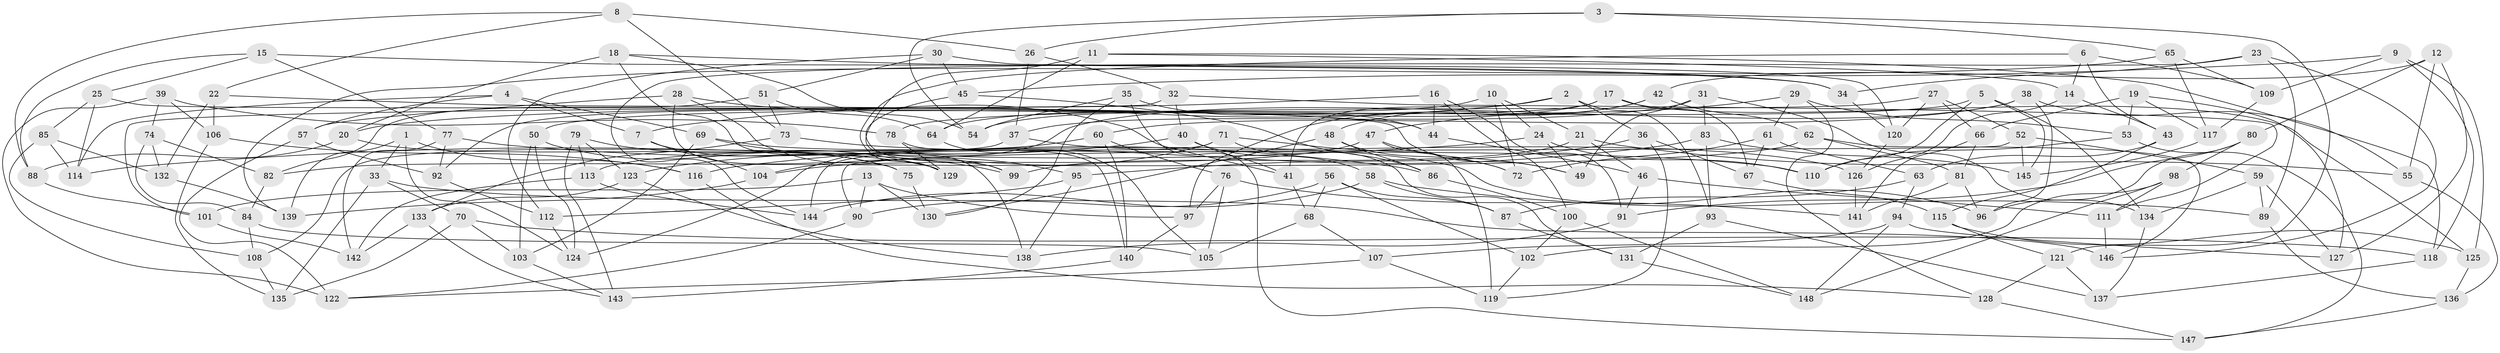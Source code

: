 // coarse degree distribution, {6: 0.20454545454545456, 8: 0.20454545454545456, 9: 0.06818181818181818, 12: 0.045454545454545456, 7: 0.06818181818181818, 11: 0.045454545454545456, 16: 0.022727272727272728, 3: 0.022727272727272728, 10: 0.09090909090909091, 15: 0.022727272727272728, 5: 0.06818181818181818, 13: 0.022727272727272728, 4: 0.11363636363636363}
// Generated by graph-tools (version 1.1) at 2025/20/03/04/25 18:20:58]
// undirected, 148 vertices, 296 edges
graph export_dot {
graph [start="1"]
  node [color=gray90,style=filled];
  1;
  2;
  3;
  4;
  5;
  6;
  7;
  8;
  9;
  10;
  11;
  12;
  13;
  14;
  15;
  16;
  17;
  18;
  19;
  20;
  21;
  22;
  23;
  24;
  25;
  26;
  27;
  28;
  29;
  30;
  31;
  32;
  33;
  34;
  35;
  36;
  37;
  38;
  39;
  40;
  41;
  42;
  43;
  44;
  45;
  46;
  47;
  48;
  49;
  50;
  51;
  52;
  53;
  54;
  55;
  56;
  57;
  58;
  59;
  60;
  61;
  62;
  63;
  64;
  65;
  66;
  67;
  68;
  69;
  70;
  71;
  72;
  73;
  74;
  75;
  76;
  77;
  78;
  79;
  80;
  81;
  82;
  83;
  84;
  85;
  86;
  87;
  88;
  89;
  90;
  91;
  92;
  93;
  94;
  95;
  96;
  97;
  98;
  99;
  100;
  101;
  102;
  103;
  104;
  105;
  106;
  107;
  108;
  109;
  110;
  111;
  112;
  113;
  114;
  115;
  116;
  117;
  118;
  119;
  120;
  121;
  122;
  123;
  124;
  125;
  126;
  127;
  128;
  129;
  130;
  131;
  132;
  133;
  134;
  135;
  136;
  137;
  138;
  139;
  140;
  141;
  142;
  143;
  144;
  145;
  146;
  147;
  148;
  1 -- 116;
  1 -- 33;
  1 -- 124;
  1 -- 139;
  2 -- 7;
  2 -- 93;
  2 -- 36;
  2 -- 41;
  3 -- 65;
  3 -- 26;
  3 -- 121;
  3 -- 54;
  4 -- 7;
  4 -- 57;
  4 -- 114;
  4 -- 69;
  5 -- 134;
  5 -- 145;
  5 -- 50;
  5 -- 110;
  6 -- 43;
  6 -- 14;
  6 -- 109;
  6 -- 129;
  7 -- 104;
  7 -- 75;
  8 -- 22;
  8 -- 88;
  8 -- 26;
  8 -- 73;
  9 -- 118;
  9 -- 45;
  9 -- 125;
  9 -- 109;
  10 -- 21;
  10 -- 72;
  10 -- 24;
  10 -- 64;
  11 -- 118;
  11 -- 14;
  11 -- 64;
  11 -- 95;
  12 -- 42;
  12 -- 127;
  12 -- 55;
  12 -- 80;
  13 -- 97;
  13 -- 101;
  13 -- 90;
  13 -- 130;
  14 -- 126;
  14 -- 43;
  15 -- 77;
  15 -- 88;
  15 -- 34;
  15 -- 25;
  16 -- 100;
  16 -- 20;
  16 -- 44;
  16 -- 91;
  17 -- 125;
  17 -- 92;
  17 -- 67;
  17 -- 54;
  18 -- 34;
  18 -- 20;
  18 -- 138;
  18 -- 54;
  19 -- 53;
  19 -- 117;
  19 -- 127;
  19 -- 66;
  20 -- 129;
  20 -- 88;
  21 -- 55;
  21 -- 99;
  21 -- 46;
  22 -- 44;
  22 -- 106;
  22 -- 132;
  23 -- 146;
  23 -- 34;
  23 -- 89;
  23 -- 144;
  24 -- 114;
  24 -- 110;
  24 -- 49;
  25 -- 85;
  25 -- 49;
  25 -- 114;
  26 -- 37;
  26 -- 32;
  27 -- 66;
  27 -- 120;
  27 -- 78;
  27 -- 52;
  28 -- 41;
  28 -- 99;
  28 -- 75;
  28 -- 57;
  29 -- 47;
  29 -- 53;
  29 -- 128;
  29 -- 61;
  30 -- 112;
  30 -- 51;
  30 -- 120;
  30 -- 45;
  31 -- 37;
  31 -- 83;
  31 -- 134;
  31 -- 49;
  32 -- 111;
  32 -- 101;
  32 -- 40;
  33 -- 70;
  33 -- 146;
  33 -- 135;
  34 -- 120;
  35 -- 147;
  35 -- 44;
  35 -- 130;
  35 -- 54;
  36 -- 67;
  36 -- 119;
  36 -- 95;
  37 -- 108;
  37 -- 126;
  38 -- 96;
  38 -- 124;
  38 -- 60;
  38 -- 55;
  39 -- 74;
  39 -- 78;
  39 -- 122;
  39 -- 106;
  40 -- 41;
  40 -- 123;
  40 -- 58;
  41 -- 68;
  42 -- 97;
  42 -- 48;
  42 -- 62;
  43 -- 63;
  43 -- 115;
  44 -- 46;
  45 -- 86;
  45 -- 99;
  46 -- 91;
  46 -- 111;
  47 -- 104;
  47 -- 119;
  47 -- 49;
  48 -- 86;
  48 -- 72;
  48 -- 130;
  50 -- 124;
  50 -- 75;
  50 -- 103;
  51 -- 73;
  51 -- 64;
  51 -- 82;
  52 -- 59;
  52 -- 90;
  52 -- 145;
  53 -- 110;
  53 -- 147;
  55 -- 136;
  56 -- 102;
  56 -- 68;
  56 -- 87;
  56 -- 90;
  57 -- 92;
  57 -- 122;
  58 -- 144;
  58 -- 89;
  58 -- 87;
  59 -- 89;
  59 -- 134;
  59 -- 127;
  60 -- 113;
  60 -- 140;
  60 -- 76;
  61 -- 67;
  61 -- 63;
  61 -- 72;
  62 -- 146;
  62 -- 81;
  62 -- 82;
  63 -- 94;
  63 -- 87;
  64 -- 105;
  65 -- 139;
  65 -- 109;
  65 -- 117;
  66 -- 141;
  66 -- 81;
  67 -- 115;
  68 -- 105;
  68 -- 107;
  69 -- 103;
  69 -- 96;
  69 -- 99;
  70 -- 103;
  70 -- 135;
  70 -- 118;
  71 -- 104;
  71 -- 72;
  71 -- 144;
  71 -- 131;
  73 -- 133;
  73 -- 110;
  74 -- 132;
  74 -- 82;
  74 -- 84;
  75 -- 130;
  76 -- 105;
  76 -- 141;
  76 -- 97;
  77 -- 86;
  77 -- 142;
  77 -- 92;
  78 -- 140;
  78 -- 129;
  79 -- 143;
  79 -- 129;
  79 -- 113;
  79 -- 123;
  80 -- 91;
  80 -- 96;
  80 -- 98;
  81 -- 141;
  81 -- 96;
  82 -- 84;
  83 -- 145;
  83 -- 116;
  83 -- 93;
  84 -- 108;
  84 -- 105;
  85 -- 108;
  85 -- 132;
  85 -- 114;
  86 -- 100;
  87 -- 131;
  88 -- 101;
  89 -- 136;
  90 -- 122;
  91 -- 138;
  92 -- 112;
  93 -- 137;
  93 -- 131;
  94 -- 148;
  94 -- 127;
  94 -- 107;
  95 -- 138;
  95 -- 112;
  97 -- 140;
  98 -- 102;
  98 -- 148;
  98 -- 111;
  100 -- 148;
  100 -- 102;
  101 -- 142;
  102 -- 119;
  103 -- 143;
  104 -- 139;
  106 -- 135;
  106 -- 116;
  107 -- 119;
  107 -- 122;
  108 -- 135;
  109 -- 117;
  111 -- 146;
  112 -- 124;
  113 -- 142;
  113 -- 144;
  115 -- 125;
  115 -- 121;
  116 -- 128;
  117 -- 145;
  118 -- 137;
  120 -- 126;
  121 -- 137;
  121 -- 128;
  123 -- 133;
  123 -- 138;
  125 -- 136;
  126 -- 141;
  128 -- 147;
  131 -- 148;
  132 -- 139;
  133 -- 142;
  133 -- 143;
  134 -- 137;
  136 -- 147;
  140 -- 143;
}
